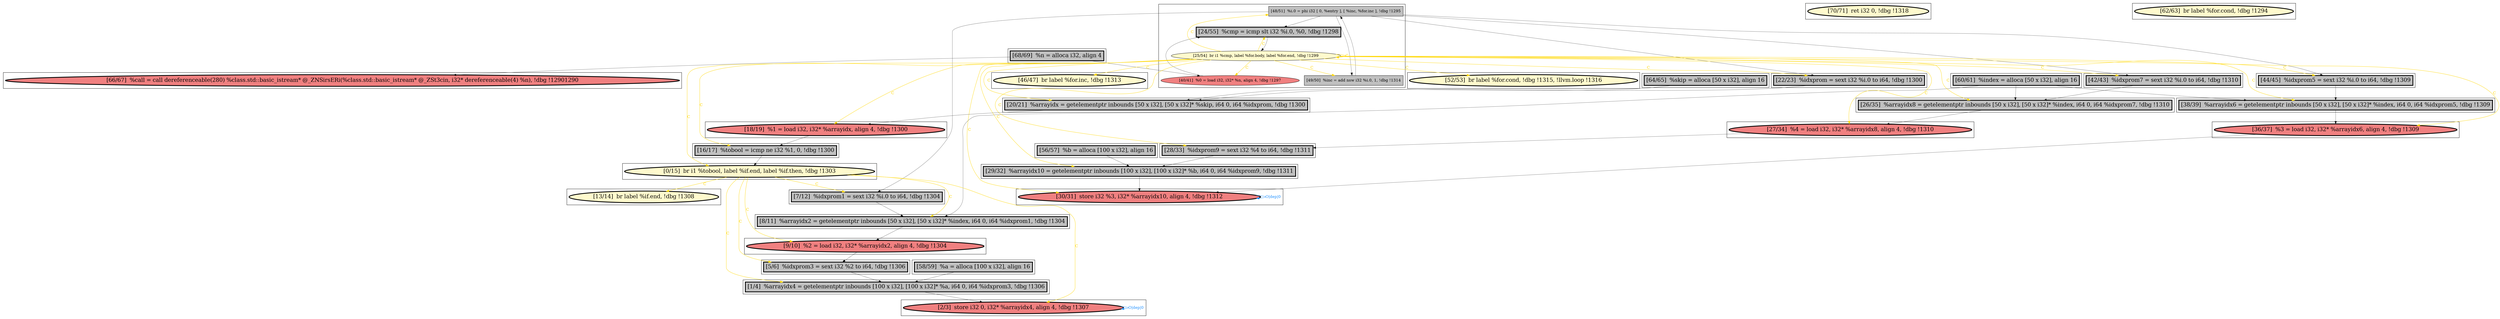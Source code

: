 
digraph G {



node165->node165 [style=solid,color=dodgerblue,label="O|dep|0",penwidth=1.0,fontcolor=dodgerblue ]
node177->node164 [style=solid,color=black,label="",penwidth=0.5,fontcolor=black ]
node168->node190 [style=solid,color=black,label="",penwidth=0.5,fontcolor=black ]
node155->node156 [style=solid,color=black,label="",penwidth=0.5,fontcolor=black ]
node178->node177 [style=solid,color=black,label="",penwidth=0.5,fontcolor=black ]
node175->node181 [style=solid,color=black,label="",penwidth=0.5,fontcolor=black ]
node168->node161 [style=solid,color=black,label="",penwidth=0.5,fontcolor=black ]
node179->node186 [style=solid,color=gold,label="C",penwidth=1.0,fontcolor=gold ]
node177->node186 [style=solid,color=black,label="",penwidth=0.5,fontcolor=black ]
node179->node180 [style=solid,color=gold,label="C",penwidth=1.0,fontcolor=gold ]
node170->node163 [style=solid,color=black,label="",penwidth=0.5,fontcolor=black ]
node186->node183 [style=solid,color=black,label="",penwidth=0.5,fontcolor=black ]
node179->node159 [style=solid,color=gold,label="C",penwidth=1.0,fontcolor=gold ]
node166->node187 [style=solid,color=black,label="",penwidth=0.5,fontcolor=black ]
node187->node165 [style=solid,color=black,label="",penwidth=0.5,fontcolor=black ]
node175->node171 [style=solid,color=black,label="",penwidth=0.5,fontcolor=black ]
node182->node187 [style=solid,color=black,label="",penwidth=0.5,fontcolor=black ]
node159->node184 [style=solid,color=gold,label="C",penwidth=1.0,fontcolor=gold ]
node179->node164 [style=solid,color=gold,label="C",penwidth=1.0,fontcolor=gold ]
node179->node176 [style=solid,color=gold,label="C",penwidth=1.0,fontcolor=gold ]
node179->node163 [style=solid,color=gold,label="C",penwidth=1.0,fontcolor=gold ]
node156->node184 [style=solid,color=black,label="",penwidth=0.5,fontcolor=black ]
node179->node181 [style=solid,color=gold,label="C",penwidth=1.0,fontcolor=gold ]
node179->node167 [style=solid,color=gold,label="C",penwidth=1.0,fontcolor=gold ]
node179->node166 [style=solid,color=gold,label="C",penwidth=1.0,fontcolor=gold ]
node179->node190 [style=solid,color=gold,label="C",penwidth=1.0,fontcolor=gold ]
node159->node161 [style=solid,color=gold,label="C",penwidth=1.0,fontcolor=gold ]
node179->node162 [style=solid,color=gold,label="C",penwidth=1.0,fontcolor=gold ]
node159->node155 [style=solid,color=gold,label="C",penwidth=1.0,fontcolor=gold ]
node179->node185 [style=solid,color=gold,label="C",penwidth=1.0,fontcolor=gold ]
node163->node162 [style=solid,color=black,label="",penwidth=0.5,fontcolor=black ]
node159->node158 [style=solid,color=gold,label="C",penwidth=1.0,fontcolor=gold ]
node167->node166 [style=solid,color=black,label="",penwidth=0.5,fontcolor=black ]
node177->node180 [style=solid,color=black,label="",penwidth=0.5,fontcolor=black ]
node159->node174 [style=solid,color=gold,label="C",penwidth=1.0,fontcolor=gold ]
node179->node188 [style=solid,color=gold,label="C",penwidth=1.0,fontcolor=gold ]
node179->node187 [style=solid,color=gold,label="C",penwidth=1.0,fontcolor=gold ]
node179->node165 [style=solid,color=gold,label="C",penwidth=1.0,fontcolor=gold ]
node159->node157 [style=solid,color=gold,label="C",penwidth=1.0,fontcolor=gold ]
node179->node178 [style=solid,color=gold,label="C",penwidth=1.0,fontcolor=gold ]
node177->node178 [style=solid,color=black,label="",penwidth=0.5,fontcolor=black ]
node159->node156 [style=solid,color=gold,label="C",penwidth=1.0,fontcolor=gold ]
node179->node179 [style=solid,color=gold,label="C",penwidth=1.0,fontcolor=gold ]
node180->node179 [style=solid,color=black,label="",penwidth=0.5,fontcolor=black ]
node188->node190 [style=solid,color=black,label="",penwidth=0.5,fontcolor=black ]
node160->node159 [style=solid,color=black,label="",penwidth=0.5,fontcolor=black ]
node157->node161 [style=solid,color=black,label="",penwidth=0.5,fontcolor=black ]
node190->node167 [style=solid,color=black,label="",penwidth=0.5,fontcolor=black ]
node168->node183 [style=solid,color=black,label="",penwidth=0.5,fontcolor=black ]
node162->node160 [style=solid,color=black,label="",penwidth=0.5,fontcolor=black ]
node176->node165 [style=solid,color=black,label="",penwidth=0.5,fontcolor=black ]
node181->node180 [style=solid,color=black,label="",penwidth=0.5,fontcolor=black ]
node179->node172 [style=solid,color=gold,label="C",penwidth=1.0,fontcolor=gold ]
node184->node184 [style=solid,color=dodgerblue,label="O|dep|0",penwidth=1.0,fontcolor=dodgerblue ]
node189->node156 [style=solid,color=black,label="",penwidth=0.5,fontcolor=black ]
node177->node157 [style=solid,color=black,label="",penwidth=0.5,fontcolor=black ]
node174->node155 [style=solid,color=black,label="",penwidth=0.5,fontcolor=black ]
node179->node177 [style=solid,color=gold,label="C",penwidth=1.0,fontcolor=gold ]
node177->node188 [style=solid,color=black,label="",penwidth=0.5,fontcolor=black ]
node161->node174 [style=solid,color=black,label="",penwidth=0.5,fontcolor=black ]
node164->node163 [style=solid,color=black,label="",penwidth=0.5,fontcolor=black ]
node179->node183 [style=solid,color=gold,label="C",penwidth=1.0,fontcolor=gold ]
node179->node160 [style=solid,color=gold,label="C",penwidth=1.0,fontcolor=gold ]
node183->node176 [style=solid,color=black,label="",penwidth=0.5,fontcolor=black ]


subgraph cluster27 {


node186 [penwidth=3.0,fontsize=20,fillcolor=grey,label="[44/45]  %idxprom5 = sext i32 %i.0 to i64, !dbg !1309",shape=rectangle,style=filled ]



}

subgraph cluster28 {


node187 [penwidth=3.0,fontsize=20,fillcolor=grey,label="[29/32]  %arrayidx10 = getelementptr inbounds [100 x i32], [100 x i32]* %b, i64 0, i64 %idxprom9, !dbg !1311",shape=rectangle,style=filled ]



}

subgraph cluster26 {


node185 [penwidth=3.0,fontsize=20,fillcolor=lemonchiffon,label="[46/47]  br label %for.inc, !dbg !1313",shape=ellipse,style=filled ]



}

subgraph cluster29 {


node188 [penwidth=3.0,fontsize=20,fillcolor=grey,label="[42/43]  %idxprom7 = sext i32 %i.0 to i64, !dbg !1310",shape=rectangle,style=filled ]



}

subgraph cluster25 {


node184 [penwidth=3.0,fontsize=20,fillcolor=lightcoral,label="[2/3]  store i32 0, i32* %arrayidx4, align 4, !dbg !1307",shape=ellipse,style=filled ]



}

subgraph cluster24 {


node183 [penwidth=3.0,fontsize=20,fillcolor=grey,label="[38/39]  %arrayidx6 = getelementptr inbounds [50 x i32], [50 x i32]* %index, i64 0, i64 %idxprom5, !dbg !1309",shape=rectangle,style=filled ]



}

subgraph cluster22 {


node181 [fillcolor=lightcoral,label="[40/41]  %0 = load i32, i32* %n, align 4, !dbg !1297",shape=ellipse,style=filled ]
node180 [penwidth=3.0,fontsize=20,fillcolor=grey,label="[24/55]  %cmp = icmp slt i32 %i.0, %0, !dbg !1298",shape=rectangle,style=filled ]
node179 [fillcolor=lemonchiffon,label="[25/54]  br i1 %cmp, label %for.body, label %for.end, !dbg !1299",shape=ellipse,style=filled ]
node177 [fillcolor=grey,label="[48/51]  %i.0 = phi i32 [ 0, %entry ], [ %inc, %for.inc ], !dbg !1295",shape=rectangle,style=filled ]
node178 [fillcolor=grey,label="[49/50]  %inc = add nsw i32 %i.0, 1, !dbg !1314",shape=rectangle,style=filled ]



}

subgraph cluster20 {


node175 [penwidth=3.0,fontsize=20,fillcolor=grey,label="[68/69]  %n = alloca i32, align 4",shape=rectangle,style=filled ]



}

subgraph cluster18 {


node173 [penwidth=3.0,fontsize=20,fillcolor=lemonchiffon,label="[70/71]  ret i32 0, !dbg !1318",shape=ellipse,style=filled ]



}

subgraph cluster16 {


node171 [penwidth=3.0,fontsize=20,fillcolor=lightcoral,label="[66/67]  %call = call dereferenceable(280) %class.std::basic_istream* @_ZNSirsERi(%class.std::basic_istream* @_ZSt3cin, i32* dereferenceable(4) %n), !dbg !12901290",shape=ellipse,style=filled ]



}

subgraph cluster17 {


node172 [penwidth=3.0,fontsize=20,fillcolor=lemonchiffon,label="[52/53]  br label %for.cond, !dbg !1315, !llvm.loop !1316",shape=ellipse,style=filled ]



}

subgraph cluster4 {


node159 [penwidth=3.0,fontsize=20,fillcolor=lemonchiffon,label="[0/15]  br i1 %tobool, label %if.end, label %if.then, !dbg !1303",shape=ellipse,style=filled ]



}

subgraph cluster3 {


node158 [penwidth=3.0,fontsize=20,fillcolor=lemonchiffon,label="[13/14]  br label %if.end, !dbg !1308",shape=ellipse,style=filled ]



}

subgraph cluster2 {


node157 [penwidth=3.0,fontsize=20,fillcolor=grey,label="[7/12]  %idxprom1 = sext i32 %i.0 to i64, !dbg !1304",shape=rectangle,style=filled ]



}

subgraph cluster1 {


node156 [penwidth=3.0,fontsize=20,fillcolor=grey,label="[1/4]  %arrayidx4 = getelementptr inbounds [100 x i32], [100 x i32]* %a, i64 0, i64 %idxprom3, !dbg !1306",shape=rectangle,style=filled ]



}

subgraph cluster12 {


node167 [penwidth=3.0,fontsize=20,fillcolor=lightcoral,label="[27/34]  %4 = load i32, i32* %arrayidx8, align 4, !dbg !1310",shape=ellipse,style=filled ]



}

subgraph cluster5 {


node160 [penwidth=3.0,fontsize=20,fillcolor=grey,label="[16/17]  %tobool = icmp ne i32 %1, 0, !dbg !1300",shape=rectangle,style=filled ]



}

subgraph cluster0 {


node155 [penwidth=3.0,fontsize=20,fillcolor=grey,label="[5/6]  %idxprom3 = sext i32 %2 to i64, !dbg !1306",shape=rectangle,style=filled ]



}

subgraph cluster31 {


node190 [penwidth=3.0,fontsize=20,fillcolor=grey,label="[26/35]  %arrayidx8 = getelementptr inbounds [50 x i32], [50 x i32]* %index, i64 0, i64 %idxprom7, !dbg !1310",shape=rectangle,style=filled ]



}

subgraph cluster30 {


node189 [penwidth=3.0,fontsize=20,fillcolor=grey,label="[58/59]  %a = alloca [100 x i32], align 16",shape=rectangle,style=filled ]



}

subgraph cluster6 {


node161 [penwidth=3.0,fontsize=20,fillcolor=grey,label="[8/11]  %arrayidx2 = getelementptr inbounds [50 x i32], [50 x i32]* %index, i64 0, i64 %idxprom1, !dbg !1304",shape=rectangle,style=filled ]



}

subgraph cluster14 {


node169 [penwidth=3.0,fontsize=20,fillcolor=lemonchiffon,label="[62/63]  br label %for.cond, !dbg !1294",shape=ellipse,style=filled ]



}

subgraph cluster7 {


node162 [penwidth=3.0,fontsize=20,fillcolor=lightcoral,label="[18/19]  %1 = load i32, i32* %arrayidx, align 4, !dbg !1300",shape=ellipse,style=filled ]



}

subgraph cluster23 {


node182 [penwidth=3.0,fontsize=20,fillcolor=grey,label="[56/57]  %b = alloca [100 x i32], align 16",shape=rectangle,style=filled ]



}

subgraph cluster8 {


node163 [penwidth=3.0,fontsize=20,fillcolor=grey,label="[20/21]  %arrayidx = getelementptr inbounds [50 x i32], [50 x i32]* %skip, i64 0, i64 %idxprom, !dbg !1300",shape=rectangle,style=filled ]



}

subgraph cluster21 {


node176 [penwidth=3.0,fontsize=20,fillcolor=lightcoral,label="[36/37]  %3 = load i32, i32* %arrayidx6, align 4, !dbg !1309",shape=ellipse,style=filled ]



}

subgraph cluster9 {


node164 [penwidth=3.0,fontsize=20,fillcolor=grey,label="[22/23]  %idxprom = sext i32 %i.0 to i64, !dbg !1300",shape=rectangle,style=filled ]



}

subgraph cluster19 {


node174 [penwidth=3.0,fontsize=20,fillcolor=lightcoral,label="[9/10]  %2 = load i32, i32* %arrayidx2, align 4, !dbg !1304",shape=ellipse,style=filled ]



}

subgraph cluster10 {


node165 [penwidth=3.0,fontsize=20,fillcolor=lightcoral,label="[30/31]  store i32 %3, i32* %arrayidx10, align 4, !dbg !1312",shape=ellipse,style=filled ]



}

subgraph cluster11 {


node166 [penwidth=3.0,fontsize=20,fillcolor=grey,label="[28/33]  %idxprom9 = sext i32 %4 to i64, !dbg !1311",shape=rectangle,style=filled ]



}

subgraph cluster13 {


node168 [penwidth=3.0,fontsize=20,fillcolor=grey,label="[60/61]  %index = alloca [50 x i32], align 16",shape=rectangle,style=filled ]



}

subgraph cluster15 {


node170 [penwidth=3.0,fontsize=20,fillcolor=grey,label="[64/65]  %skip = alloca [50 x i32], align 16",shape=rectangle,style=filled ]



}

}
